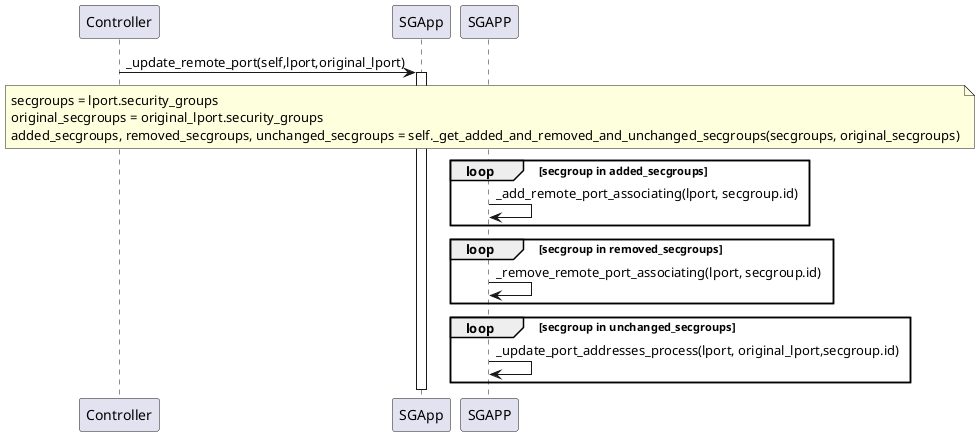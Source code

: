 @startuml logical port remote updated
Controller->SGApp:_update_remote_port(self,lport,original_lport)
activate SGApp
note over SGAPP
    secgroups = lport.security_groups
    original_secgroups = original_lport.security_groups
    added_secgroups, removed_secgroups, unchanged_secgroups = self._get_added_and_removed_and_unchanged_secgroups(secgroups, original_secgroups)
end note
loop secgroup in added_secgroups
    SGAPP->SGAPP:_add_remote_port_associating(lport, secgroup.id)
end
loop secgroup in removed_secgroups
    SGAPP->SGAPP:_remove_remote_port_associating(lport, secgroup.id)
end
loop secgroup in unchanged_secgroups
    SGAPP->SGAPP:_update_port_addresses_process(lport, original_lport,secgroup.id)
end
deactivate
@enduml
